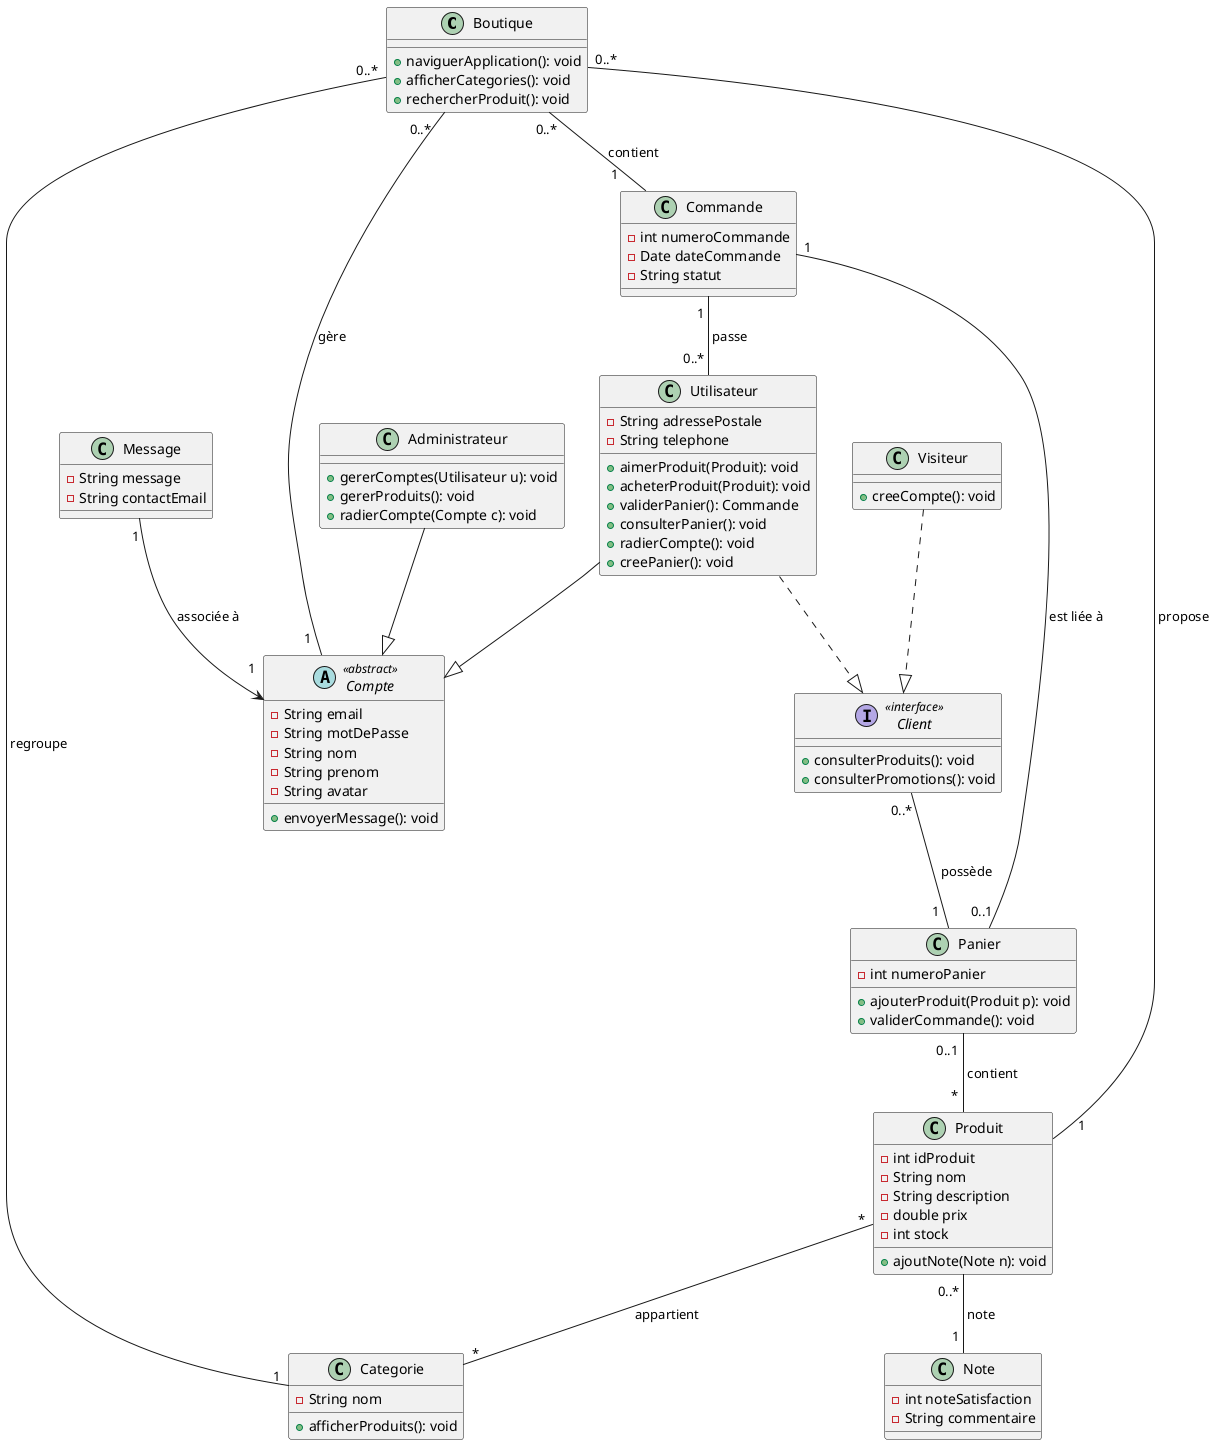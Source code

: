 @startuml

class Boutique {
    + naviguerApplication(): void
    + afficherCategories(): void
    + rechercherProduit(): void
}

abstract class Compte <<abstract>> {
    - String email
    - String motDePasse
    - String nom
    - String prenom
    - String avatar
    + envoyerMessage(): void
}

interface Client <<interface>>{
    + consulterProduits(): void
    + consulterPromotions(): void
}

class Utilisateur {
    - String adressePostale
    - String telephone
    + aimerProduit(Produit): void
    + acheterProduit(Produit): void
    + validerPanier(): Commande
    + consulterPanier(): void
    + radierCompte(): void
    + creePanier(): void
}

class Visiteur {
    + creeCompte(): void
}

class Administrateur {
    + gererComptes(Utilisateur u): void
    + gererProduits(): void
    + radierCompte(Compte c): void
}

class Produit {
    - int idProduit
    - String nom
    - String description
    - double prix
    - int stock
    + ajoutNote(Note n): void
}

class Commande {
    - int numeroCommande
    - Date dateCommande
    - String statut
}

class Panier {
    - int numeroPanier
    + ajouterProduit(Produit p): void
    + validerCommande(): void
}

class Categorie {
    - String nom
    + afficherProduits(): void
}

'------------------------------------------------
'Relations

class Note {
    - int noteSatisfaction
    - String commentaire
}

class Message {
    - String message
    - String contactEmail
}

'------------------------------------------------
' Noms d'associations
'Y a des espaces pour aligner les noms

' Boutique gère plusieurs comptes
Boutique "0..*  " -- "1  " Compte : "gère"

' Boutique contient plusieurs commandes
Boutique "0..*" -- "1     " Commande : " contient"

' Boutique regroupe plusieurs catégories
Boutique "0..*" -- "1" Categorie : " regroupe"

' Boutique propose plusieurs produits
Boutique "0..*" -- "     1" Produit : " propose"

' Héritage / spécialisation
Administrateur --|> Compte
Utilisateur --|> Compte

' Implémentation de l'interface Client
Visiteur ..|> Client
Utilisateur ..|> Client

' Un produit peut appartenir à plusieurs catégories, et vice versa
Produit "*" -- "*" Categorie : "appartient"

' Un panier (0..1) peut contenir plusieurs produits
Panier "0..1 " -- "\t* " Produit : " contient"

' Une commande (1) est liée à un panier (0..1)
Commande "1" -- "0..1" Panier : " est liée à"

' Une commande est passée par plusieurs utilisateurs éventuels (ou un)
Commande "1 " -- "0..* " Utilisateur : " passe"

' Un client possède un ou plusieurs paniers
Client "0..*" -- "1  " Panier : "possède\n"

' Plusieurs notes pour un même produit
Produit "0..* " -- "1 " Note : " note"

' Un compte est lié à une messagerie
Message "1" --> "1\n" Compte : "associée à"

@enduml

